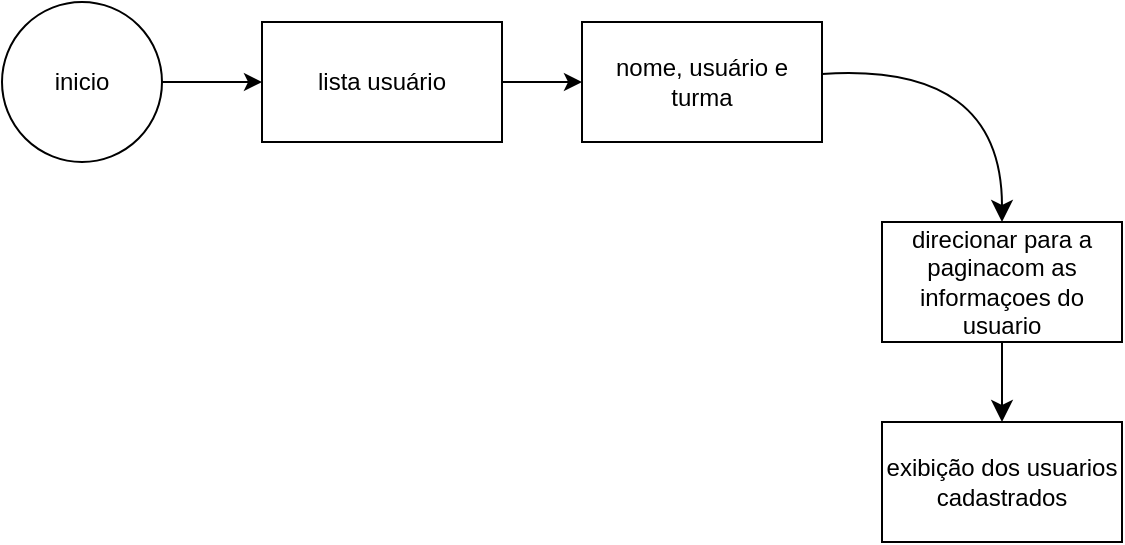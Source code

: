 <mxfile version="26.0.16">
  <diagram name="Página-1" id="Ak9r02H6mfEe0BIQiKck">
    <mxGraphModel dx="1434" dy="772" grid="1" gridSize="10" guides="1" tooltips="1" connect="1" arrows="1" fold="1" page="1" pageScale="1" pageWidth="827" pageHeight="1169" math="0" shadow="0">
      <root>
        <mxCell id="0" />
        <mxCell id="1" parent="0" />
        <mxCell id="-8xBnZcwmEysZHi2TS6a-3" style="edgeStyle=orthogonalEdgeStyle;rounded=0;orthogonalLoop=1;jettySize=auto;html=1;exitX=1;exitY=0.5;exitDx=0;exitDy=0;entryX=0;entryY=0.5;entryDx=0;entryDy=0;" parent="1" source="-8xBnZcwmEysZHi2TS6a-1" target="-8xBnZcwmEysZHi2TS6a-2" edge="1">
          <mxGeometry relative="1" as="geometry" />
        </mxCell>
        <mxCell id="-8xBnZcwmEysZHi2TS6a-1" value="inicio" style="ellipse;whiteSpace=wrap;html=1;aspect=fixed;" parent="1" vertex="1">
          <mxGeometry x="30" y="80" width="80" height="80" as="geometry" />
        </mxCell>
        <mxCell id="-8xBnZcwmEysZHi2TS6a-5" value="" style="edgeStyle=orthogonalEdgeStyle;rounded=0;orthogonalLoop=1;jettySize=auto;html=1;" parent="1" source="-8xBnZcwmEysZHi2TS6a-2" target="-8xBnZcwmEysZHi2TS6a-4" edge="1">
          <mxGeometry relative="1" as="geometry" />
        </mxCell>
        <mxCell id="-8xBnZcwmEysZHi2TS6a-2" value="lista usuário" style="whiteSpace=wrap;html=1;" parent="1" vertex="1">
          <mxGeometry x="160" y="90" width="120" height="60" as="geometry" />
        </mxCell>
        <mxCell id="x1cvdb_2SPTPcETXyPyy-1" style="edgeStyle=none;curved=1;rounded=0;orthogonalLoop=1;jettySize=auto;html=1;entryX=0.5;entryY=0;entryDx=0;entryDy=0;fontSize=12;startSize=8;endSize=8;" parent="1" source="-8xBnZcwmEysZHi2TS6a-4" target="-8xBnZcwmEysZHi2TS6a-8" edge="1">
          <mxGeometry relative="1" as="geometry">
            <Array as="points">
              <mxPoint x="530" y="110" />
            </Array>
          </mxGeometry>
        </mxCell>
        <mxCell id="-8xBnZcwmEysZHi2TS6a-4" value="nome, usuário e turma" style="whiteSpace=wrap;html=1;" parent="1" vertex="1">
          <mxGeometry x="320" y="90" width="120" height="60" as="geometry" />
        </mxCell>
        <mxCell id="x1cvdb_2SPTPcETXyPyy-2" style="edgeStyle=none;curved=1;rounded=0;orthogonalLoop=1;jettySize=auto;html=1;entryX=0.5;entryY=0;entryDx=0;entryDy=0;fontSize=12;startSize=8;endSize=8;" parent="1" source="-8xBnZcwmEysZHi2TS6a-8" target="-8xBnZcwmEysZHi2TS6a-28" edge="1">
          <mxGeometry relative="1" as="geometry" />
        </mxCell>
        <mxCell id="-8xBnZcwmEysZHi2TS6a-8" value="direcionar para a paginacom as informaçoes do usuario" style="whiteSpace=wrap;html=1;" parent="1" vertex="1">
          <mxGeometry x="470" y="190" width="120" height="60" as="geometry" />
        </mxCell>
        <mxCell id="-8xBnZcwmEysZHi2TS6a-28" value="exibição dos usuarios cadastrados" style="whiteSpace=wrap;html=1;" parent="1" vertex="1">
          <mxGeometry x="470" y="290" width="120" height="60" as="geometry" />
        </mxCell>
      </root>
    </mxGraphModel>
  </diagram>
</mxfile>
